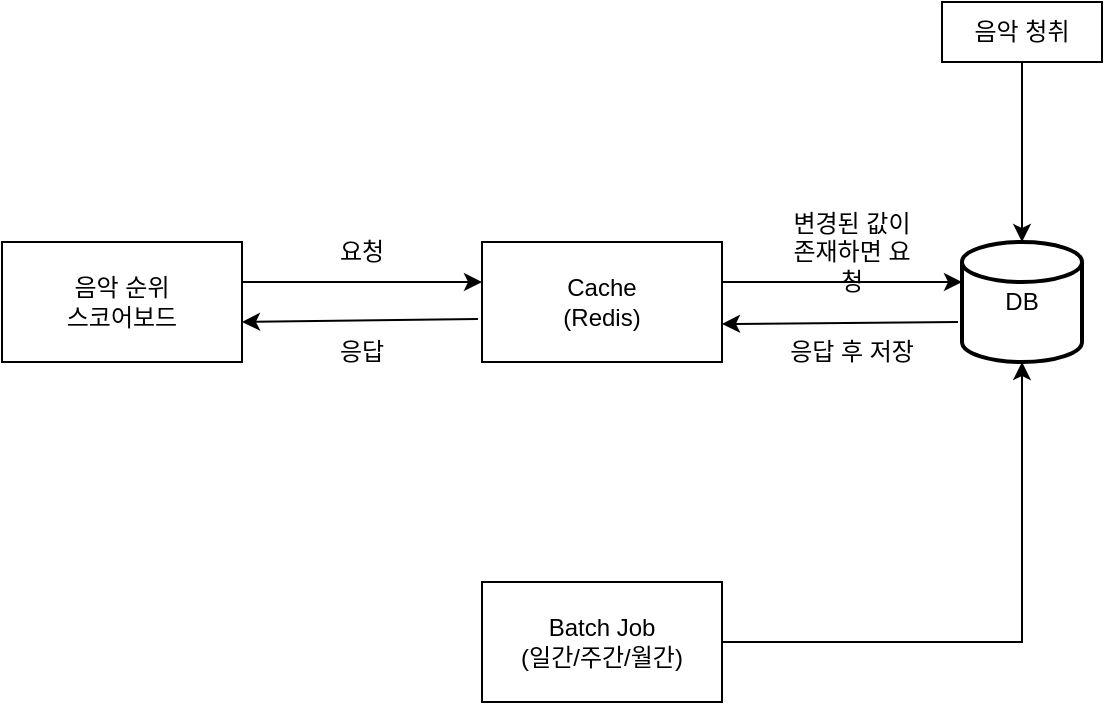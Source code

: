 <mxfile version="26.1.1">
  <diagram name="페이지-1" id="hzBVdSMiUgAw1lPfztsv">
    <mxGraphModel dx="973" dy="575" grid="1" gridSize="10" guides="1" tooltips="1" connect="1" arrows="1" fold="1" page="1" pageScale="1" pageWidth="827" pageHeight="1169" math="0" shadow="0">
      <root>
        <mxCell id="0" />
        <mxCell id="1" parent="0" />
        <mxCell id="q26tEHDGM0-mZe2CJqFm-3" value="Cache&lt;div&gt;(Redis)&lt;/div&gt;" style="rounded=0;whiteSpace=wrap;html=1;" parent="1" vertex="1">
          <mxGeometry x="370" y="340" width="120" height="60" as="geometry" />
        </mxCell>
        <mxCell id="q26tEHDGM0-mZe2CJqFm-4" value="음악 순위&lt;div&gt;스코어보드&lt;/div&gt;" style="rounded=0;whiteSpace=wrap;html=1;" parent="1" vertex="1">
          <mxGeometry x="130" y="340" width="120" height="60" as="geometry" />
        </mxCell>
        <mxCell id="q26tEHDGM0-mZe2CJqFm-18" value="" style="endArrow=classic;html=1;rounded=0;" parent="1" edge="1">
          <mxGeometry width="50" height="50" relative="1" as="geometry">
            <mxPoint x="250" y="360" as="sourcePoint" />
            <mxPoint x="370" y="360" as="targetPoint" />
          </mxGeometry>
        </mxCell>
        <mxCell id="q26tEHDGM0-mZe2CJqFm-19" value="" style="endArrow=classic;html=1;rounded=0;exitX=-0.017;exitY=0.642;exitDx=0;exitDy=0;exitPerimeter=0;" parent="1" source="q26tEHDGM0-mZe2CJqFm-3" edge="1">
          <mxGeometry width="50" height="50" relative="1" as="geometry">
            <mxPoint x="360" y="380" as="sourcePoint" />
            <mxPoint x="250" y="380" as="targetPoint" />
          </mxGeometry>
        </mxCell>
        <mxCell id="q26tEHDGM0-mZe2CJqFm-20" value="요청" style="text;html=1;align=center;verticalAlign=middle;whiteSpace=wrap;rounded=0;" parent="1" vertex="1">
          <mxGeometry x="280" y="330" width="60" height="30" as="geometry" />
        </mxCell>
        <mxCell id="q26tEHDGM0-mZe2CJqFm-21" value="응답" style="text;html=1;align=center;verticalAlign=middle;whiteSpace=wrap;rounded=0;" parent="1" vertex="1">
          <mxGeometry x="280" y="380" width="60" height="30" as="geometry" />
        </mxCell>
        <mxCell id="q26tEHDGM0-mZe2CJqFm-22" value="" style="endArrow=classic;html=1;rounded=0;" parent="1" edge="1">
          <mxGeometry width="50" height="50" relative="1" as="geometry">
            <mxPoint x="490" y="360" as="sourcePoint" />
            <mxPoint x="610" y="360" as="targetPoint" />
          </mxGeometry>
        </mxCell>
        <mxCell id="q26tEHDGM0-mZe2CJqFm-25" value="DB" style="strokeWidth=2;html=1;shape=mxgraph.flowchart.database;whiteSpace=wrap;" parent="1" vertex="1">
          <mxGeometry x="610" y="340" width="60" height="60" as="geometry" />
        </mxCell>
        <mxCell id="q26tEHDGM0-mZe2CJqFm-26" value="" style="endArrow=classic;html=1;rounded=0;exitX=-0.017;exitY=0.642;exitDx=0;exitDy=0;exitPerimeter=0;" parent="1" edge="1">
          <mxGeometry width="50" height="50" relative="1" as="geometry">
            <mxPoint x="608" y="380" as="sourcePoint" />
            <mxPoint x="490" y="381" as="targetPoint" />
          </mxGeometry>
        </mxCell>
        <mxCell id="q26tEHDGM0-mZe2CJqFm-27" value="변경된 값이&lt;div&gt;존재하면 요청&lt;/div&gt;" style="text;html=1;align=center;verticalAlign=middle;whiteSpace=wrap;rounded=0;" parent="1" vertex="1">
          <mxGeometry x="520" y="330" width="70" height="30" as="geometry" />
        </mxCell>
        <mxCell id="q26tEHDGM0-mZe2CJqFm-28" value="응답 후 저장" style="text;html=1;align=center;verticalAlign=middle;whiteSpace=wrap;rounded=0;" parent="1" vertex="1">
          <mxGeometry x="520" y="380" width="70" height="30" as="geometry" />
        </mxCell>
        <mxCell id="q26tEHDGM0-mZe2CJqFm-29" value="Batch Job&lt;div&gt;(일간/주간/월간)&lt;/div&gt;" style="rounded=0;whiteSpace=wrap;html=1;" parent="1" vertex="1">
          <mxGeometry x="370" y="510" width="120" height="60" as="geometry" />
        </mxCell>
        <mxCell id="q26tEHDGM0-mZe2CJqFm-30" value="" style="endArrow=classic;html=1;rounded=0;entryX=0.5;entryY=1;entryDx=0;entryDy=0;exitX=1;exitY=0.5;exitDx=0;exitDy=0;entryPerimeter=0;" parent="1" source="q26tEHDGM0-mZe2CJqFm-29" target="q26tEHDGM0-mZe2CJqFm-25" edge="1">
          <mxGeometry width="50" height="50" relative="1" as="geometry">
            <mxPoint x="-20" y="420" as="sourcePoint" />
            <mxPoint x="100" y="420" as="targetPoint" />
            <Array as="points">
              <mxPoint x="640" y="540" />
            </Array>
          </mxGeometry>
        </mxCell>
        <mxCell id="Mw_7_5FAUFaPHqXPsrpt-1" value="음악 청취" style="rounded=0;whiteSpace=wrap;html=1;" vertex="1" parent="1">
          <mxGeometry x="600" y="220" width="80" height="30" as="geometry" />
        </mxCell>
        <mxCell id="Mw_7_5FAUFaPHqXPsrpt-2" value="" style="endArrow=classic;html=1;rounded=0;exitX=0.5;exitY=1;exitDx=0;exitDy=0;entryX=0.5;entryY=0;entryDx=0;entryDy=0;entryPerimeter=0;" edge="1" parent="1" source="Mw_7_5FAUFaPHqXPsrpt-1" target="q26tEHDGM0-mZe2CJqFm-25">
          <mxGeometry width="50" height="50" relative="1" as="geometry">
            <mxPoint x="414" y="250" as="sourcePoint" />
            <mxPoint x="534" y="250" as="targetPoint" />
          </mxGeometry>
        </mxCell>
      </root>
    </mxGraphModel>
  </diagram>
</mxfile>
